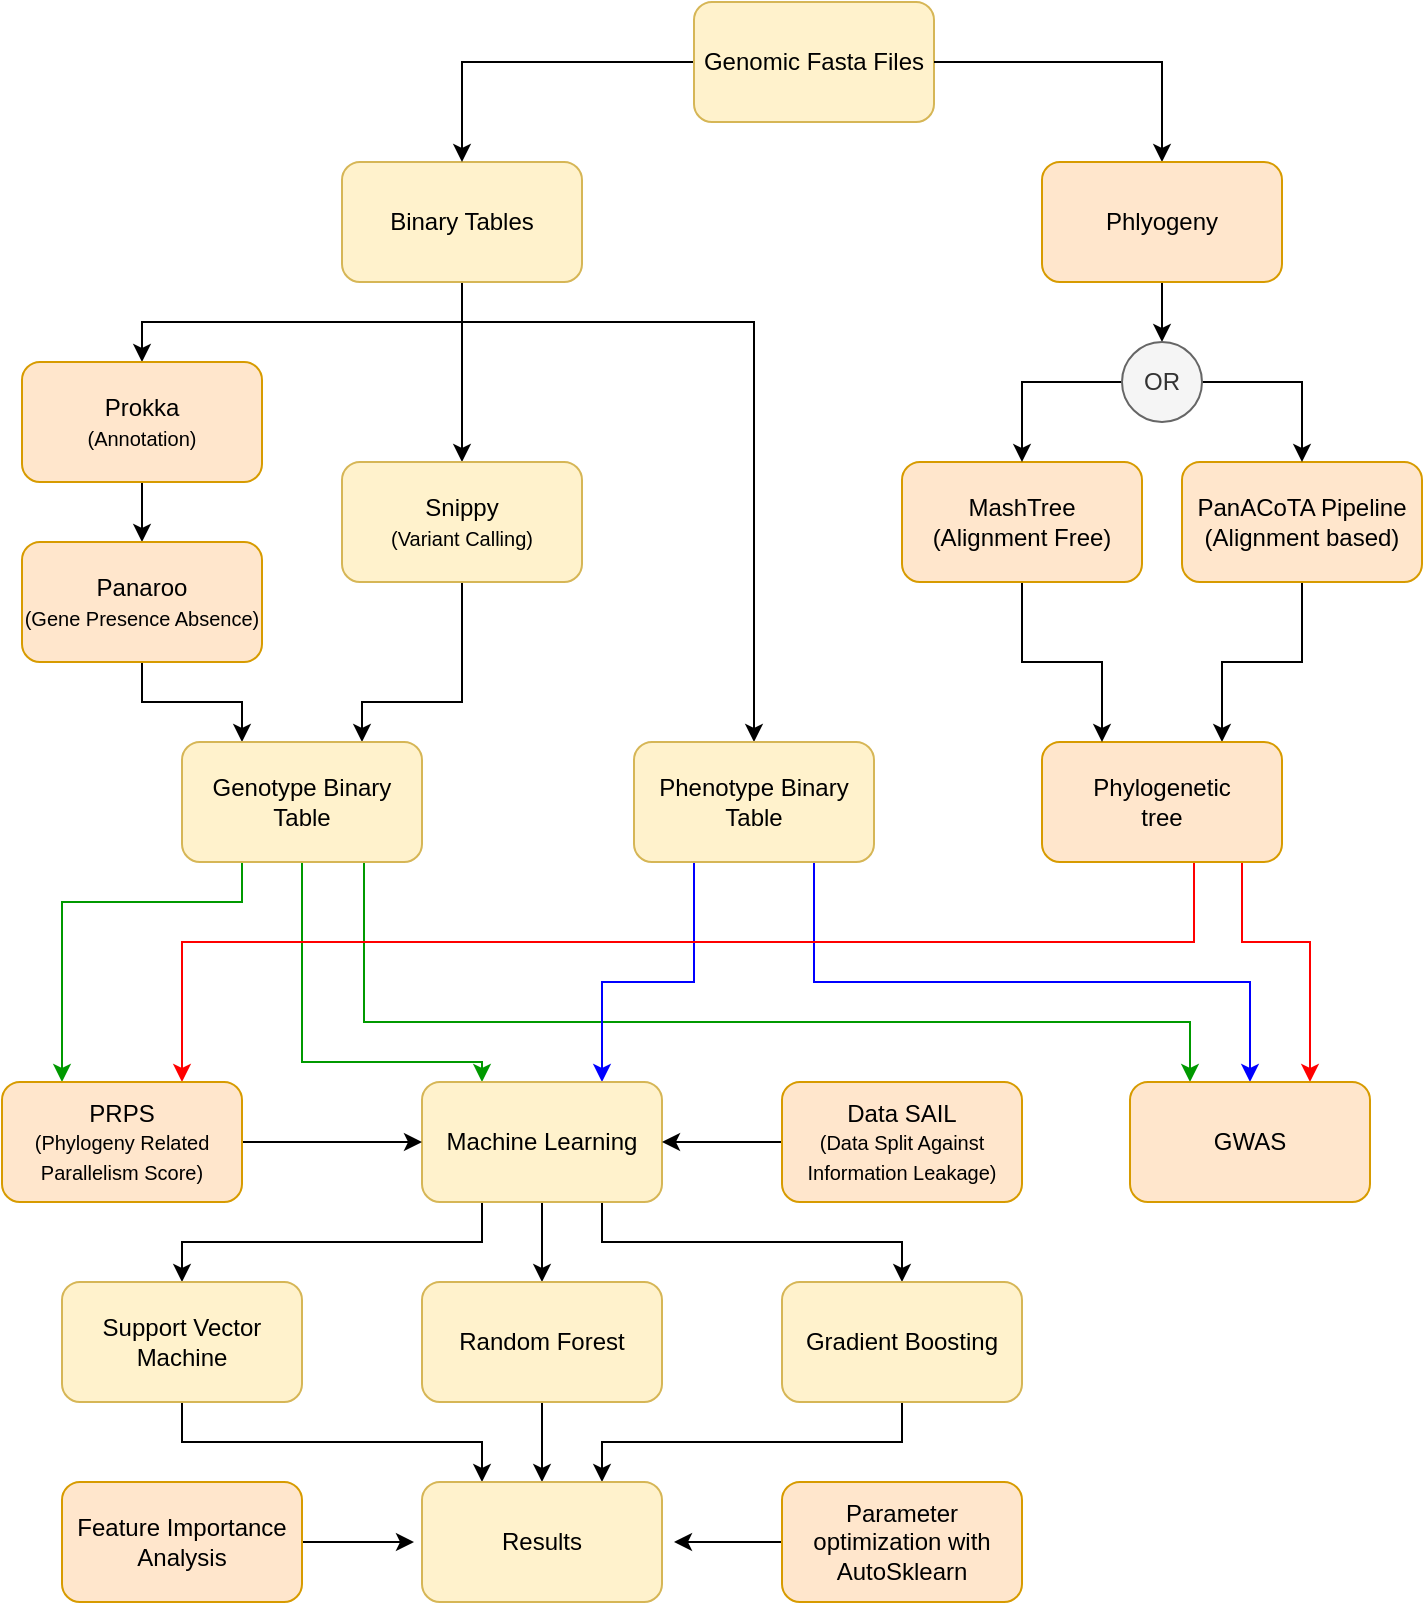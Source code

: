 <mxfile version="24.1.0" type="device">
  <diagram name="Page-1" id="MbhGSACNb4gu_uGpFhin">
    <mxGraphModel dx="1098" dy="820" grid="1" gridSize="10" guides="1" tooltips="1" connect="1" arrows="1" fold="1" page="1" pageScale="1" pageWidth="827" pageHeight="1169" background="none" math="0" shadow="0">
      <root>
        <mxCell id="0" />
        <mxCell id="1" parent="0" />
        <mxCell id="acNoMvWJMsMCijYzbIam-12" style="edgeStyle=orthogonalEdgeStyle;rounded=0;orthogonalLoop=1;jettySize=auto;html=1;exitX=0.5;exitY=1;exitDx=0;exitDy=0;entryX=0.5;entryY=0;entryDx=0;entryDy=0;" parent="1" source="acNoMvWJMsMCijYzbIam-1" target="acNoMvWJMsMCijYzbIam-8" edge="1">
          <mxGeometry relative="1" as="geometry">
            <Array as="points">
              <mxPoint x="289" y="180" />
              <mxPoint x="289" y="180" />
            </Array>
          </mxGeometry>
        </mxCell>
        <mxCell id="acNoMvWJMsMCijYzbIam-13" style="edgeStyle=orthogonalEdgeStyle;rounded=0;orthogonalLoop=1;jettySize=auto;html=1;exitX=0.5;exitY=1;exitDx=0;exitDy=0;entryX=0.5;entryY=0;entryDx=0;entryDy=0;strokeColor=#000000;" parent="1" source="acNoMvWJMsMCijYzbIam-1" target="acNoMvWJMsMCijYzbIam-2" edge="1">
          <mxGeometry relative="1" as="geometry" />
        </mxCell>
        <mxCell id="acNoMvWJMsMCijYzbIam-24" style="edgeStyle=orthogonalEdgeStyle;rounded=0;orthogonalLoop=1;jettySize=auto;html=1;exitX=0.5;exitY=1;exitDx=0;exitDy=0;entryX=0.5;entryY=0;entryDx=0;entryDy=0;" parent="1" source="acNoMvWJMsMCijYzbIam-1" target="acNoMvWJMsMCijYzbIam-25" edge="1">
          <mxGeometry relative="1" as="geometry">
            <mxPoint x="449" y="220" as="targetPoint" />
            <Array as="points">
              <mxPoint x="289" y="200" />
              <mxPoint x="435" y="200" />
            </Array>
          </mxGeometry>
        </mxCell>
        <mxCell id="acNoMvWJMsMCijYzbIam-1" value="Binary Tables" style="rounded=1;whiteSpace=wrap;html=1;fillColor=#fff2cc;strokeColor=#d6b656;" parent="1" vertex="1">
          <mxGeometry x="229" y="120" width="120" height="60" as="geometry" />
        </mxCell>
        <mxCell id="acNoMvWJMsMCijYzbIam-22" style="edgeStyle=orthogonalEdgeStyle;rounded=0;orthogonalLoop=1;jettySize=auto;html=1;exitX=0.5;exitY=1;exitDx=0;exitDy=0;entryX=0.5;entryY=0;entryDx=0;entryDy=0;" parent="1" source="acNoMvWJMsMCijYzbIam-2" target="acNoMvWJMsMCijYzbIam-10" edge="1">
          <mxGeometry relative="1" as="geometry" />
        </mxCell>
        <mxCell id="acNoMvWJMsMCijYzbIam-2" value="Prokka&lt;br&gt;&lt;font style=&quot;font-size: 10px;&quot;&gt;(Annotation)&lt;/font&gt;" style="whiteSpace=wrap;html=1;rounded=1;fillColor=#ffe6cc;strokeColor=#d79b00;" parent="1" vertex="1">
          <mxGeometry x="69" y="220" width="120" height="60" as="geometry" />
        </mxCell>
        <mxCell id="0gsvJsnFjAPhSoMY4tv9-27" style="edgeStyle=orthogonalEdgeStyle;rounded=0;orthogonalLoop=1;jettySize=auto;html=1;exitX=0.5;exitY=1;exitDx=0;exitDy=0;entryX=0.75;entryY=0;entryDx=0;entryDy=0;" edge="1" parent="1" source="acNoMvWJMsMCijYzbIam-8" target="acNoMvWJMsMCijYzbIam-19">
          <mxGeometry relative="1" as="geometry">
            <Array as="points">
              <mxPoint x="289" y="390" />
              <mxPoint x="239" y="390" />
            </Array>
          </mxGeometry>
        </mxCell>
        <mxCell id="acNoMvWJMsMCijYzbIam-8" value="Snippy&lt;br&gt;&lt;font style=&quot;font-size: 10px;&quot;&gt;(Variant Calling)&lt;/font&gt;" style="rounded=1;whiteSpace=wrap;html=1;fillColor=#fff2cc;strokeColor=#d6b656;" parent="1" vertex="1">
          <mxGeometry x="229" y="270" width="120" height="60" as="geometry" />
        </mxCell>
        <mxCell id="acNoMvWJMsMCijYzbIam-23" style="edgeStyle=orthogonalEdgeStyle;rounded=0;orthogonalLoop=1;jettySize=auto;html=1;exitX=0.5;exitY=1;exitDx=0;exitDy=0;entryX=0.25;entryY=0;entryDx=0;entryDy=0;" parent="1" source="acNoMvWJMsMCijYzbIam-10" target="acNoMvWJMsMCijYzbIam-19" edge="1">
          <mxGeometry relative="1" as="geometry" />
        </mxCell>
        <mxCell id="acNoMvWJMsMCijYzbIam-10" value="Panaroo&lt;br&gt;&lt;font style=&quot;font-size: 10px;&quot;&gt;(Gene Presence Absence)&lt;/font&gt;" style="whiteSpace=wrap;html=1;rounded=1;fillColor=#ffe6cc;strokeColor=#d79b00;" parent="1" vertex="1">
          <mxGeometry x="69" y="310" width="120" height="60" as="geometry" />
        </mxCell>
        <mxCell id="EttusDQc6cs6hr2crV58-27" style="edgeStyle=orthogonalEdgeStyle;rounded=0;orthogonalLoop=1;jettySize=auto;html=1;exitX=0.75;exitY=1;exitDx=0;exitDy=0;strokeColor=#009900;entryX=0.25;entryY=0;entryDx=0;entryDy=0;" parent="1" source="acNoMvWJMsMCijYzbIam-19" target="EttusDQc6cs6hr2crV58-15" edge="1">
          <mxGeometry relative="1" as="geometry">
            <Array as="points">
              <mxPoint x="240" y="470" />
              <mxPoint x="240" y="550" />
              <mxPoint x="653" y="550" />
            </Array>
          </mxGeometry>
        </mxCell>
        <mxCell id="EttusDQc6cs6hr2crV58-38" style="edgeStyle=orthogonalEdgeStyle;rounded=0;orthogonalLoop=1;jettySize=auto;html=1;exitX=0.5;exitY=1;exitDx=0;exitDy=0;entryX=0.25;entryY=0;entryDx=0;entryDy=0;strokeColor=#009900;" parent="1" source="acNoMvWJMsMCijYzbIam-19" target="EttusDQc6cs6hr2crV58-21" edge="1">
          <mxGeometry relative="1" as="geometry">
            <Array as="points">
              <mxPoint x="209" y="570" />
              <mxPoint x="299" y="570" />
            </Array>
          </mxGeometry>
        </mxCell>
        <mxCell id="EttusDQc6cs6hr2crV58-49" style="edgeStyle=orthogonalEdgeStyle;rounded=0;orthogonalLoop=1;jettySize=auto;html=1;exitX=0.25;exitY=1;exitDx=0;exitDy=0;entryX=0.25;entryY=0;entryDx=0;entryDy=0;strokeColor=#009900;" parent="1" source="acNoMvWJMsMCijYzbIam-19" target="EttusDQc6cs6hr2crV58-48" edge="1">
          <mxGeometry relative="1" as="geometry">
            <Array as="points">
              <mxPoint x="179" y="490" />
              <mxPoint x="89" y="490" />
            </Array>
          </mxGeometry>
        </mxCell>
        <mxCell id="acNoMvWJMsMCijYzbIam-19" value="Genotype Binary Table" style="whiteSpace=wrap;html=1;rounded=1;fillColor=#fff2cc;strokeColor=#d6b656;" parent="1" vertex="1">
          <mxGeometry x="149" y="410" width="120" height="60" as="geometry" />
        </mxCell>
        <mxCell id="EttusDQc6cs6hr2crV58-35" style="edgeStyle=orthogonalEdgeStyle;rounded=0;orthogonalLoop=1;jettySize=auto;html=1;exitX=0.75;exitY=1;exitDx=0;exitDy=0;entryX=0.5;entryY=0;entryDx=0;entryDy=0;strokeColor=#0000FF;" parent="1" source="acNoMvWJMsMCijYzbIam-25" target="EttusDQc6cs6hr2crV58-15" edge="1">
          <mxGeometry relative="1" as="geometry">
            <Array as="points">
              <mxPoint x="465" y="530" />
              <mxPoint x="683" y="530" />
            </Array>
          </mxGeometry>
        </mxCell>
        <mxCell id="0gsvJsnFjAPhSoMY4tv9-26" style="edgeStyle=orthogonalEdgeStyle;rounded=0;orthogonalLoop=1;jettySize=auto;html=1;exitX=0.25;exitY=1;exitDx=0;exitDy=0;entryX=0.75;entryY=0;entryDx=0;entryDy=0;strokeColor=#0000FF;" edge="1" parent="1" source="acNoMvWJMsMCijYzbIam-25" target="EttusDQc6cs6hr2crV58-21">
          <mxGeometry relative="1" as="geometry">
            <Array as="points">
              <mxPoint x="405" y="530" />
              <mxPoint x="359" y="530" />
            </Array>
          </mxGeometry>
        </mxCell>
        <mxCell id="acNoMvWJMsMCijYzbIam-25" value="Phenotype Binary Table" style="whiteSpace=wrap;html=1;rounded=1;fillColor=#fff2cc;strokeColor=#d6b656;" parent="1" vertex="1">
          <mxGeometry x="375" y="410" width="120" height="60" as="geometry" />
        </mxCell>
        <mxCell id="vNha-Eq_Q3oSWXkCEYLv-6" style="edgeStyle=orthogonalEdgeStyle;rounded=0;orthogonalLoop=1;jettySize=auto;html=1;exitX=0.5;exitY=1;exitDx=0;exitDy=0;entryX=0.75;entryY=0;entryDx=0;entryDy=0;" parent="1" source="EttusDQc6cs6hr2crV58-1" target="EttusDQc6cs6hr2crV58-11" edge="1">
          <mxGeometry relative="1" as="geometry" />
        </mxCell>
        <mxCell id="EttusDQc6cs6hr2crV58-1" value="PanACoTA Pipeline&lt;br&gt;(Alignment based)" style="rounded=1;whiteSpace=wrap;html=1;fillColor=#ffe6cc;strokeColor=#d79b00;" parent="1" vertex="1">
          <mxGeometry x="649" y="270" width="120" height="60" as="geometry" />
        </mxCell>
        <mxCell id="EttusDQc6cs6hr2crV58-28" style="edgeStyle=orthogonalEdgeStyle;rounded=0;orthogonalLoop=1;jettySize=auto;html=1;exitX=0.75;exitY=1;exitDx=0;exitDy=0;entryX=0.75;entryY=0;entryDx=0;entryDy=0;strokeColor=#FF0000;" parent="1" source="EttusDQc6cs6hr2crV58-11" target="EttusDQc6cs6hr2crV58-15" edge="1">
          <mxGeometry relative="1" as="geometry">
            <Array as="points">
              <mxPoint x="679" y="470" />
              <mxPoint x="679" y="510" />
              <mxPoint x="713" y="510" />
            </Array>
          </mxGeometry>
        </mxCell>
        <mxCell id="EttusDQc6cs6hr2crV58-50" style="edgeStyle=orthogonalEdgeStyle;rounded=0;orthogonalLoop=1;jettySize=auto;html=1;exitX=0.25;exitY=1;exitDx=0;exitDy=0;entryX=0.75;entryY=0;entryDx=0;entryDy=0;strokeColor=#FF0000;" parent="1" source="EttusDQc6cs6hr2crV58-11" target="EttusDQc6cs6hr2crV58-48" edge="1">
          <mxGeometry relative="1" as="geometry">
            <Array as="points">
              <mxPoint x="655" y="470" />
              <mxPoint x="655" y="510" />
              <mxPoint x="149" y="510" />
            </Array>
          </mxGeometry>
        </mxCell>
        <mxCell id="EttusDQc6cs6hr2crV58-11" value="Phylogenetic&lt;br&gt;tree" style="rounded=1;whiteSpace=wrap;html=1;fillColor=#ffe6cc;strokeColor=#d79b00;" parent="1" vertex="1">
          <mxGeometry x="579" y="410" width="120" height="60" as="geometry" />
        </mxCell>
        <mxCell id="EttusDQc6cs6hr2crV58-15" value="GWAS" style="rounded=1;whiteSpace=wrap;html=1;fillColor=#ffe6cc;strokeColor=#d79b00;" parent="1" vertex="1">
          <mxGeometry x="623" y="580" width="120" height="60" as="geometry" />
        </mxCell>
        <mxCell id="EttusDQc6cs6hr2crV58-59" style="edgeStyle=orthogonalEdgeStyle;rounded=0;orthogonalLoop=1;jettySize=auto;html=1;exitX=0.25;exitY=1;exitDx=0;exitDy=0;entryX=0.5;entryY=0;entryDx=0;entryDy=0;" parent="1" source="EttusDQc6cs6hr2crV58-21" target="EttusDQc6cs6hr2crV58-60" edge="1">
          <mxGeometry relative="1" as="geometry">
            <mxPoint x="109" y="680" as="targetPoint" />
            <Array as="points">
              <mxPoint x="299" y="660" />
              <mxPoint x="149" y="660" />
            </Array>
          </mxGeometry>
        </mxCell>
        <mxCell id="EttusDQc6cs6hr2crV58-62" value="" style="edgeStyle=orthogonalEdgeStyle;rounded=0;orthogonalLoop=1;jettySize=auto;html=1;" parent="1" source="EttusDQc6cs6hr2crV58-21" target="EttusDQc6cs6hr2crV58-61" edge="1">
          <mxGeometry relative="1" as="geometry" />
        </mxCell>
        <mxCell id="EttusDQc6cs6hr2crV58-63" style="edgeStyle=orthogonalEdgeStyle;rounded=0;orthogonalLoop=1;jettySize=auto;html=1;exitX=0.75;exitY=1;exitDx=0;exitDy=0;entryX=0.5;entryY=0;entryDx=0;entryDy=0;" parent="1" source="EttusDQc6cs6hr2crV58-21" target="EttusDQc6cs6hr2crV58-64" edge="1">
          <mxGeometry relative="1" as="geometry">
            <mxPoint x="509" y="680" as="targetPoint" />
            <Array as="points">
              <mxPoint x="359" y="660" />
              <mxPoint x="509" y="660" />
            </Array>
          </mxGeometry>
        </mxCell>
        <mxCell id="EttusDQc6cs6hr2crV58-21" value="Machine Learning" style="rounded=1;whiteSpace=wrap;html=1;fillColor=#fff2cc;strokeColor=#d6b656;" parent="1" vertex="1">
          <mxGeometry x="269" y="580" width="120" height="60" as="geometry" />
        </mxCell>
        <mxCell id="0gsvJsnFjAPhSoMY4tv9-28" style="edgeStyle=orthogonalEdgeStyle;rounded=0;orthogonalLoop=1;jettySize=auto;html=1;exitX=1;exitY=0.5;exitDx=0;exitDy=0;entryX=0;entryY=0.5;entryDx=0;entryDy=0;" edge="1" parent="1" source="EttusDQc6cs6hr2crV58-48" target="EttusDQc6cs6hr2crV58-21">
          <mxGeometry relative="1" as="geometry" />
        </mxCell>
        <mxCell id="EttusDQc6cs6hr2crV58-48" value="PRPS&lt;br&gt;&lt;font style=&quot;font-size: 10px;&quot;&gt;(Phylogeny Related Parallelism Score)&lt;/font&gt;" style="rounded=1;whiteSpace=wrap;html=1;fillColor=#ffe6cc;strokeColor=#d79b00;" parent="1" vertex="1">
          <mxGeometry x="59" y="580" width="120" height="60" as="geometry" />
        </mxCell>
        <mxCell id="0gsvJsnFjAPhSoMY4tv9-24" style="edgeStyle=orthogonalEdgeStyle;rounded=0;orthogonalLoop=1;jettySize=auto;html=1;exitX=0.5;exitY=1;exitDx=0;exitDy=0;entryX=0.25;entryY=0;entryDx=0;entryDy=0;" edge="1" parent="1" source="EttusDQc6cs6hr2crV58-60" target="EttusDQc6cs6hr2crV58-70">
          <mxGeometry relative="1" as="geometry" />
        </mxCell>
        <mxCell id="EttusDQc6cs6hr2crV58-60" value="Support Vector Machine" style="rounded=1;whiteSpace=wrap;html=1;fillColor=#fff2cc;strokeColor=#d6b656;" parent="1" vertex="1">
          <mxGeometry x="89" y="680" width="120" height="60" as="geometry" />
        </mxCell>
        <mxCell id="0gsvJsnFjAPhSoMY4tv9-23" style="edgeStyle=orthogonalEdgeStyle;rounded=0;orthogonalLoop=1;jettySize=auto;html=1;exitX=0.5;exitY=1;exitDx=0;exitDy=0;entryX=0.5;entryY=0;entryDx=0;entryDy=0;" edge="1" parent="1" source="EttusDQc6cs6hr2crV58-61" target="EttusDQc6cs6hr2crV58-70">
          <mxGeometry relative="1" as="geometry" />
        </mxCell>
        <mxCell id="EttusDQc6cs6hr2crV58-61" value="Random Forest" style="rounded=1;whiteSpace=wrap;html=1;fillColor=#fff2cc;strokeColor=#d6b656;" parent="1" vertex="1">
          <mxGeometry x="269" y="680" width="120" height="60" as="geometry" />
        </mxCell>
        <mxCell id="0gsvJsnFjAPhSoMY4tv9-25" style="edgeStyle=orthogonalEdgeStyle;rounded=0;orthogonalLoop=1;jettySize=auto;html=1;exitX=0.5;exitY=1;exitDx=0;exitDy=0;entryX=0.75;entryY=0;entryDx=0;entryDy=0;" edge="1" parent="1" source="EttusDQc6cs6hr2crV58-64" target="EttusDQc6cs6hr2crV58-70">
          <mxGeometry relative="1" as="geometry" />
        </mxCell>
        <mxCell id="EttusDQc6cs6hr2crV58-64" value="Gradient Boosting" style="rounded=1;whiteSpace=wrap;html=1;fillColor=#fff2cc;strokeColor=#d6b656;" parent="1" vertex="1">
          <mxGeometry x="449" y="680" width="120" height="60" as="geometry" />
        </mxCell>
        <mxCell id="0gsvJsnFjAPhSoMY4tv9-22" style="edgeStyle=orthogonalEdgeStyle;rounded=0;orthogonalLoop=1;jettySize=auto;html=1;exitX=0;exitY=0.5;exitDx=0;exitDy=0;" edge="1" parent="1" source="EttusDQc6cs6hr2crV58-66">
          <mxGeometry relative="1" as="geometry">
            <mxPoint x="395" y="810" as="targetPoint" />
          </mxGeometry>
        </mxCell>
        <mxCell id="EttusDQc6cs6hr2crV58-66" value="Parameter optimization with AutoSklearn" style="rounded=1;whiteSpace=wrap;html=1;fillColor=#ffe6cc;strokeColor=#d79b00;" parent="1" vertex="1">
          <mxGeometry x="449" y="780" width="120" height="60" as="geometry" />
        </mxCell>
        <mxCell id="EttusDQc6cs6hr2crV58-70" value="Results" style="rounded=1;whiteSpace=wrap;html=1;fillColor=#fff2cc;strokeColor=#d6b656;" parent="1" vertex="1">
          <mxGeometry x="269" y="780" width="120" height="60" as="geometry" />
        </mxCell>
        <mxCell id="EttusDQc6cs6hr2crV58-74" style="edgeStyle=orthogonalEdgeStyle;rounded=0;orthogonalLoop=1;jettySize=auto;html=1;exitX=0;exitY=0.5;exitDx=0;exitDy=0;entryX=1;entryY=0.5;entryDx=0;entryDy=0;" parent="1" source="EttusDQc6cs6hr2crV58-72" target="EttusDQc6cs6hr2crV58-21" edge="1">
          <mxGeometry relative="1" as="geometry" />
        </mxCell>
        <mxCell id="EttusDQc6cs6hr2crV58-72" value="Data SAIL&lt;br&gt;&lt;font style=&quot;font-size: 10px;&quot;&gt;(Data Split Against Information Leakage)&lt;/font&gt;" style="rounded=1;whiteSpace=wrap;html=1;fillColor=#ffe6cc;strokeColor=#d79b00;" parent="1" vertex="1">
          <mxGeometry x="449" y="580" width="120" height="60" as="geometry" />
        </mxCell>
        <mxCell id="0gsvJsnFjAPhSoMY4tv9-21" style="edgeStyle=orthogonalEdgeStyle;rounded=0;orthogonalLoop=1;jettySize=auto;html=1;exitX=1;exitY=0.5;exitDx=0;exitDy=0;" edge="1" parent="1" source="hFegTtOwy7nXW7bJ5HmI-1">
          <mxGeometry relative="1" as="geometry">
            <mxPoint x="265" y="810" as="targetPoint" />
          </mxGeometry>
        </mxCell>
        <mxCell id="hFegTtOwy7nXW7bJ5HmI-1" value="Feature Importance Analysis" style="rounded=1;whiteSpace=wrap;html=1;fillColor=#ffe6cc;strokeColor=#d79b00;" parent="1" vertex="1">
          <mxGeometry x="89" y="780" width="120" height="60" as="geometry" />
        </mxCell>
        <mxCell id="hFegTtOwy7nXW7bJ5HmI-9" style="edgeStyle=orthogonalEdgeStyle;rounded=0;orthogonalLoop=1;jettySize=auto;html=1;entryX=0.5;entryY=0;entryDx=0;entryDy=0;" parent="1" source="hFegTtOwy7nXW7bJ5HmI-8" target="acNoMvWJMsMCijYzbIam-1" edge="1">
          <mxGeometry relative="1" as="geometry" />
        </mxCell>
        <mxCell id="hFegTtOwy7nXW7bJ5HmI-8" value="Genomic Fasta Files" style="rounded=1;whiteSpace=wrap;html=1;fillColor=#fff2cc;strokeColor=#d6b656;" parent="1" vertex="1">
          <mxGeometry x="405" y="40" width="120" height="60" as="geometry" />
        </mxCell>
        <mxCell id="vNha-Eq_Q3oSWXkCEYLv-5" style="edgeStyle=orthogonalEdgeStyle;rounded=0;orthogonalLoop=1;jettySize=auto;html=1;exitX=0.5;exitY=1;exitDx=0;exitDy=0;entryX=0.25;entryY=0;entryDx=0;entryDy=0;" parent="1" source="vNha-Eq_Q3oSWXkCEYLv-2" target="EttusDQc6cs6hr2crV58-11" edge="1">
          <mxGeometry relative="1" as="geometry" />
        </mxCell>
        <mxCell id="vNha-Eq_Q3oSWXkCEYLv-2" value="MashTree&lt;br&gt;(Alignment Free)" style="rounded=1;whiteSpace=wrap;html=1;fillColor=#ffe6cc;strokeColor=#d79b00;" parent="1" vertex="1">
          <mxGeometry x="509" y="270" width="120" height="60" as="geometry" />
        </mxCell>
        <mxCell id="0gsvJsnFjAPhSoMY4tv9-5" style="edgeStyle=orthogonalEdgeStyle;rounded=0;orthogonalLoop=1;jettySize=auto;html=1;exitX=1;exitY=0.5;exitDx=0;exitDy=0;entryX=0.5;entryY=0;entryDx=0;entryDy=0;" edge="1" parent="1" source="hFegTtOwy7nXW7bJ5HmI-8" target="0gsvJsnFjAPhSoMY4tv9-8">
          <mxGeometry relative="1" as="geometry">
            <mxPoint x="583" y="70" as="targetPoint" />
          </mxGeometry>
        </mxCell>
        <mxCell id="0gsvJsnFjAPhSoMY4tv9-18" style="edgeStyle=orthogonalEdgeStyle;rounded=0;orthogonalLoop=1;jettySize=auto;html=1;exitX=0.5;exitY=1;exitDx=0;exitDy=0;entryX=0.5;entryY=0;entryDx=0;entryDy=0;" edge="1" parent="1" source="0gsvJsnFjAPhSoMY4tv9-8" target="0gsvJsnFjAPhSoMY4tv9-16">
          <mxGeometry relative="1" as="geometry" />
        </mxCell>
        <mxCell id="0gsvJsnFjAPhSoMY4tv9-8" value="Phlyogeny" style="rounded=1;whiteSpace=wrap;html=1;fillColor=#ffe6cc;strokeColor=#d79b00;" vertex="1" parent="1">
          <mxGeometry x="579" y="120" width="120" height="60" as="geometry" />
        </mxCell>
        <mxCell id="0gsvJsnFjAPhSoMY4tv9-19" style="edgeStyle=orthogonalEdgeStyle;rounded=0;orthogonalLoop=1;jettySize=auto;html=1;exitX=0;exitY=0.5;exitDx=0;exitDy=0;entryX=0.5;entryY=0;entryDx=0;entryDy=0;" edge="1" parent="1" source="0gsvJsnFjAPhSoMY4tv9-16" target="vNha-Eq_Q3oSWXkCEYLv-2">
          <mxGeometry relative="1" as="geometry" />
        </mxCell>
        <mxCell id="0gsvJsnFjAPhSoMY4tv9-20" style="edgeStyle=orthogonalEdgeStyle;rounded=0;orthogonalLoop=1;jettySize=auto;html=1;exitX=1;exitY=0.5;exitDx=0;exitDy=0;entryX=0.5;entryY=0;entryDx=0;entryDy=0;" edge="1" parent="1" source="0gsvJsnFjAPhSoMY4tv9-16" target="EttusDQc6cs6hr2crV58-1">
          <mxGeometry relative="1" as="geometry" />
        </mxCell>
        <mxCell id="0gsvJsnFjAPhSoMY4tv9-16" value="OR" style="ellipse;whiteSpace=wrap;html=1;aspect=fixed;fillColor=#f5f5f5;fontColor=#333333;strokeColor=#666666;" vertex="1" parent="1">
          <mxGeometry x="619" y="210" width="40" height="40" as="geometry" />
        </mxCell>
      </root>
    </mxGraphModel>
  </diagram>
</mxfile>
